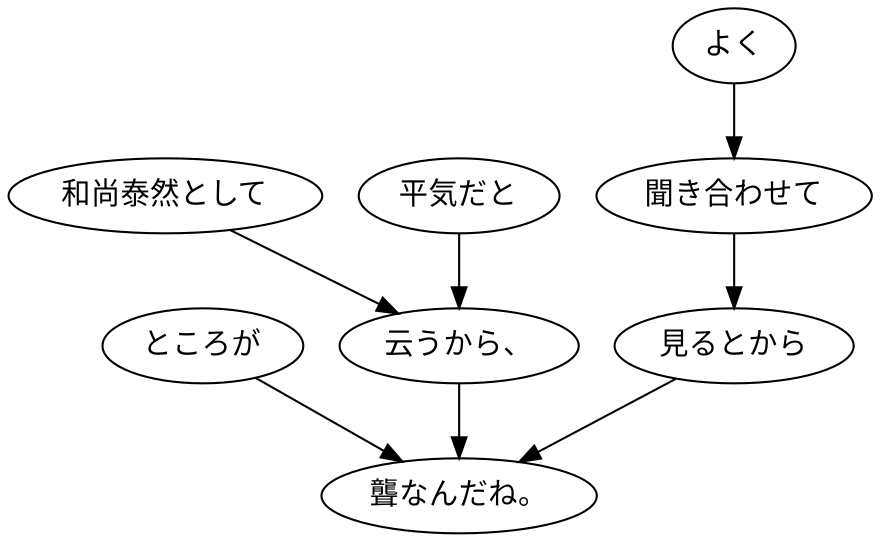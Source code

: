 digraph graph6124 {
	node0 [label="ところが"];
	node1 [label="和尚泰然として"];
	node2 [label="平気だと"];
	node3 [label="云うから、"];
	node4 [label="よく"];
	node5 [label="聞き合わせて"];
	node6 [label="見るとから"];
	node7 [label="聾なんだね。"];
	node0 -> node7;
	node1 -> node3;
	node2 -> node3;
	node3 -> node7;
	node4 -> node5;
	node5 -> node6;
	node6 -> node7;
}
